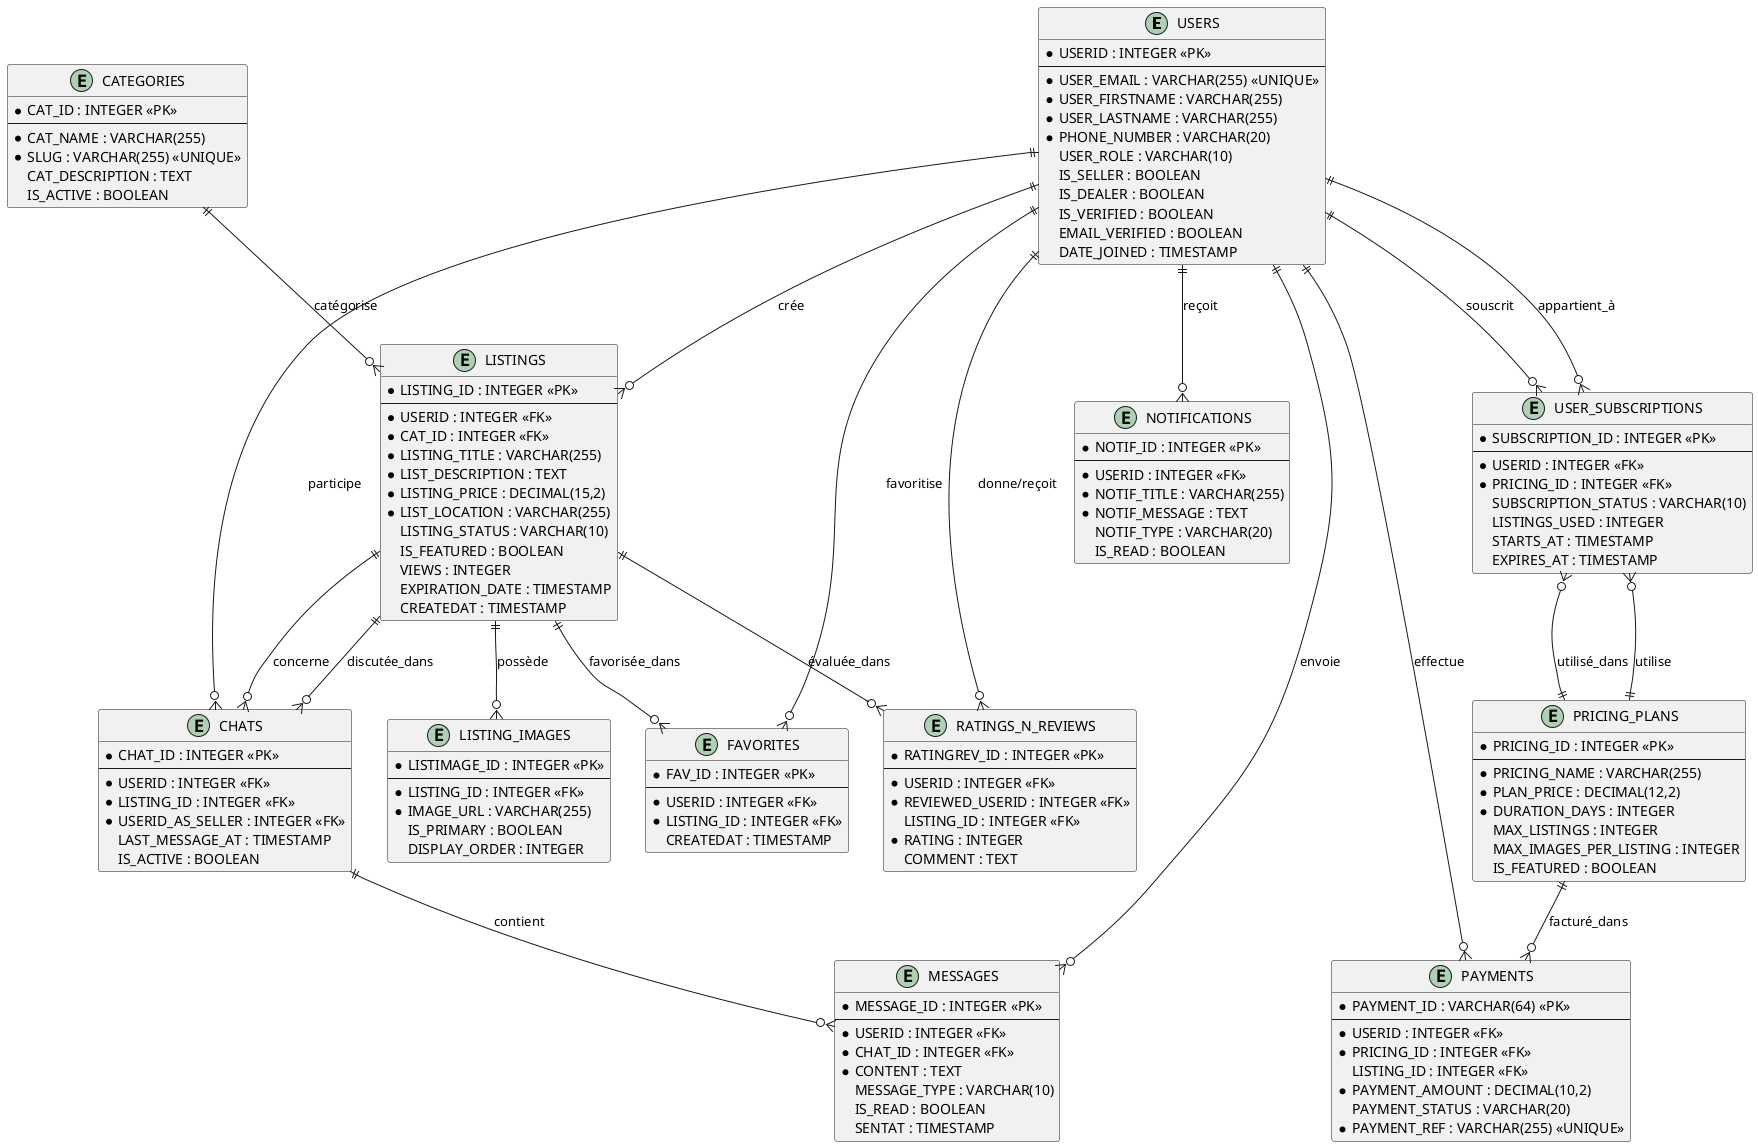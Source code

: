 @startuml diagramme_er
!define ENTITY_COLOR #E8F5E9

skinparam entity {
    BackgroundColor ENTITY_COLOR
    BorderColor #2E7D32
}

entity "USERS" as user {
    * USERID : INTEGER <<PK>>
    --
    * USER_EMAIL : VARCHAR(255) <<UNIQUE>>
    * USER_FIRSTNAME : VARCHAR(255)
    * USER_LASTNAME : VARCHAR(255)
    * PHONE_NUMBER : VARCHAR(20)
    USER_ROLE : VARCHAR(10)
    IS_SELLER : BOOLEAN
    IS_DEALER : BOOLEAN
    IS_VERIFIED : BOOLEAN
    EMAIL_VERIFIED : BOOLEAN
    DATE_JOINED : TIMESTAMP
}

entity "LISTINGS" as listing {
    * LISTING_ID : INTEGER <<PK>>
    --
    * USERID : INTEGER <<FK>>
    * CAT_ID : INTEGER <<FK>>
    * LISTING_TITLE : VARCHAR(255)
    * LIST_DESCRIPTION : TEXT
    * LISTING_PRICE : DECIMAL(15,2)
    * LIST_LOCATION : VARCHAR(255)
    LISTING_STATUS : VARCHAR(10)
    IS_FEATURED : BOOLEAN
    VIEWS : INTEGER
    EXPIRATION_DATE : TIMESTAMP
    CREATEDAT : TIMESTAMP
}

entity "CATEGORIES" as category {
    * CAT_ID : INTEGER <<PK>>
    --
    * CAT_NAME : VARCHAR(255)
    * SLUG : VARCHAR(255) <<UNIQUE>>
    CAT_DESCRIPTION : TEXT
    IS_ACTIVE : BOOLEAN
}

entity "LISTING_IMAGES" as image {
    * LISTIMAGE_ID : INTEGER <<PK>>
    --
    * LISTING_ID : INTEGER <<FK>>
    * IMAGE_URL : VARCHAR(255)
    IS_PRIMARY : BOOLEAN
    DISPLAY_ORDER : INTEGER
}

entity "PRICING_PLANS" as pricing {
    * PRICING_ID : INTEGER <<PK>>
    --
    * PRICING_NAME : VARCHAR(255)
    * PLAN_PRICE : DECIMAL(12,2)
    * DURATION_DAYS : INTEGER
    MAX_LISTINGS : INTEGER
    MAX_IMAGES_PER_LISTING : INTEGER
    IS_FEATURED : BOOLEAN
}

entity "USER_SUBSCRIPTIONS" as subscription {
    * SUBSCRIPTION_ID : INTEGER <<PK>>
    --
    * USERID : INTEGER <<FK>>
    * PRICING_ID : INTEGER <<FK>>
    SUBSCRIPTION_STATUS : VARCHAR(10)
    LISTINGS_USED : INTEGER
    STARTS_AT : TIMESTAMP
    EXPIRES_AT : TIMESTAMP
}

entity "CHATS" as chat {
    * CHAT_ID : INTEGER <<PK>>
    --
    * USERID : INTEGER <<FK>>
    * LISTING_ID : INTEGER <<FK>>
    * USERID_AS_SELLER : INTEGER <<FK>>
    LAST_MESSAGE_AT : TIMESTAMP
    IS_ACTIVE : BOOLEAN
}

entity "MESSAGES" as message {
    * MESSAGE_ID : INTEGER <<PK>>
    --
    * USERID : INTEGER <<FK>>
    * CHAT_ID : INTEGER <<FK>>
    * CONTENT : TEXT
    MESSAGE_TYPE : VARCHAR(10)
    IS_READ : BOOLEAN
    SENTAT : TIMESTAMP
}

entity "PAYMENTS" as payment {
    * PAYMENT_ID : VARCHAR(64) <<PK>>
    --
    * USERID : INTEGER <<FK>>
    * PRICING_ID : INTEGER <<FK>>
    LISTING_ID : INTEGER <<FK>>
    * PAYMENT_AMOUNT : DECIMAL(10,2)
    PAYMENT_STATUS : VARCHAR(20)
    * PAYMENT_REF : VARCHAR(255) <<UNIQUE>>
}

entity "NOTIFICATIONS" as notif {
    * NOTIF_ID : INTEGER <<PK>>
    --
    * USERID : INTEGER <<FK>>
    * NOTIF_TITLE : VARCHAR(255)
    * NOTIF_MESSAGE : TEXT
    NOTIF_TYPE : VARCHAR(20)
    IS_READ : BOOLEAN
}

entity "FAVORITES" as favorite {
    * FAV_ID : INTEGER <<PK>>
    --
    * USERID : INTEGER <<FK>>
    * LISTING_ID : INTEGER <<FK>>
    CREATEDAT : TIMESTAMP
}

entity "RATINGS_N_REVIEWS" as review {
    * RATINGREV_ID : INTEGER <<PK>>
    --
    * USERID : INTEGER <<FK>>
    * REVIEWED_USERID : INTEGER <<FK>>
    LISTING_ID : INTEGER <<FK>>
    * RATING : INTEGER
    COMMENT : TEXT
}

' ========== RELATIONS ==========

user ||--o{ listing : "crée"
user ||--o{ subscription : "souscrit"
user ||--o{ favorite : "favoritise"
user ||--o{ review : "donne/reçoit"
user ||--o{ chat : "participe"
user ||--o{ message : "envoie"
user ||--o{ notif : "reçoit"
user ||--o{ payment : "effectue"

category ||--o{ listing : "catégorise"
listing ||--o{ image : "possède"
listing ||--o{ favorite : "favorisée_dans"
listing ||--o{ review : "évaluée_dans"
listing ||--o{ chat : "discutée_dans"

pricing ||--o{ subscription : "utilisé_dans"
pricing ||--o{ payment : "facturé_dans"

subscription }o--|| user : "appartient_à"
subscription }o--|| pricing : "utilise"

chat }o--|| listing : "concerne"
chat ||--o{ message : "contient"

@enduml
